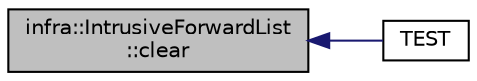 digraph "infra::IntrusiveForwardList::clear"
{
 // INTERACTIVE_SVG=YES
  edge [fontname="Helvetica",fontsize="10",labelfontname="Helvetica",labelfontsize="10"];
  node [fontname="Helvetica",fontsize="10",shape=record];
  rankdir="LR";
  Node26 [label="infra::IntrusiveForwardList\l::clear",height=0.2,width=0.4,color="black", fillcolor="grey75", style="filled", fontcolor="black"];
  Node26 -> Node27 [dir="back",color="midnightblue",fontsize="10",style="solid",fontname="Helvetica"];
  Node27 [label="TEST",height=0.2,width=0.4,color="black", fillcolor="white", style="filled",URL="$d8/d45/_test_intrusive_forward_list_8cpp.html#ac39fab68162a71f1d6298a479b638d8d"];
}
